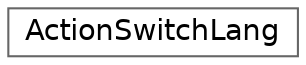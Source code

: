 digraph "Graphical Class Hierarchy"
{
 // LATEX_PDF_SIZE
  bgcolor="transparent";
  edge [fontname=Helvetica,fontsize=14,labelfontname=Helvetica,labelfontsize=14];
  node [fontname=Helvetica,fontsize=14,shape=box,height=0.2,width=0.4];
  rankdir="LR";
  Node0 [id="Node000000",label="ActionSwitchLang",height=0.2,width=0.4,color="grey40", fillcolor="white", style="filled",URL="$dc/d6f/classActionSwitchLang.html",tooltip=" "];
}
